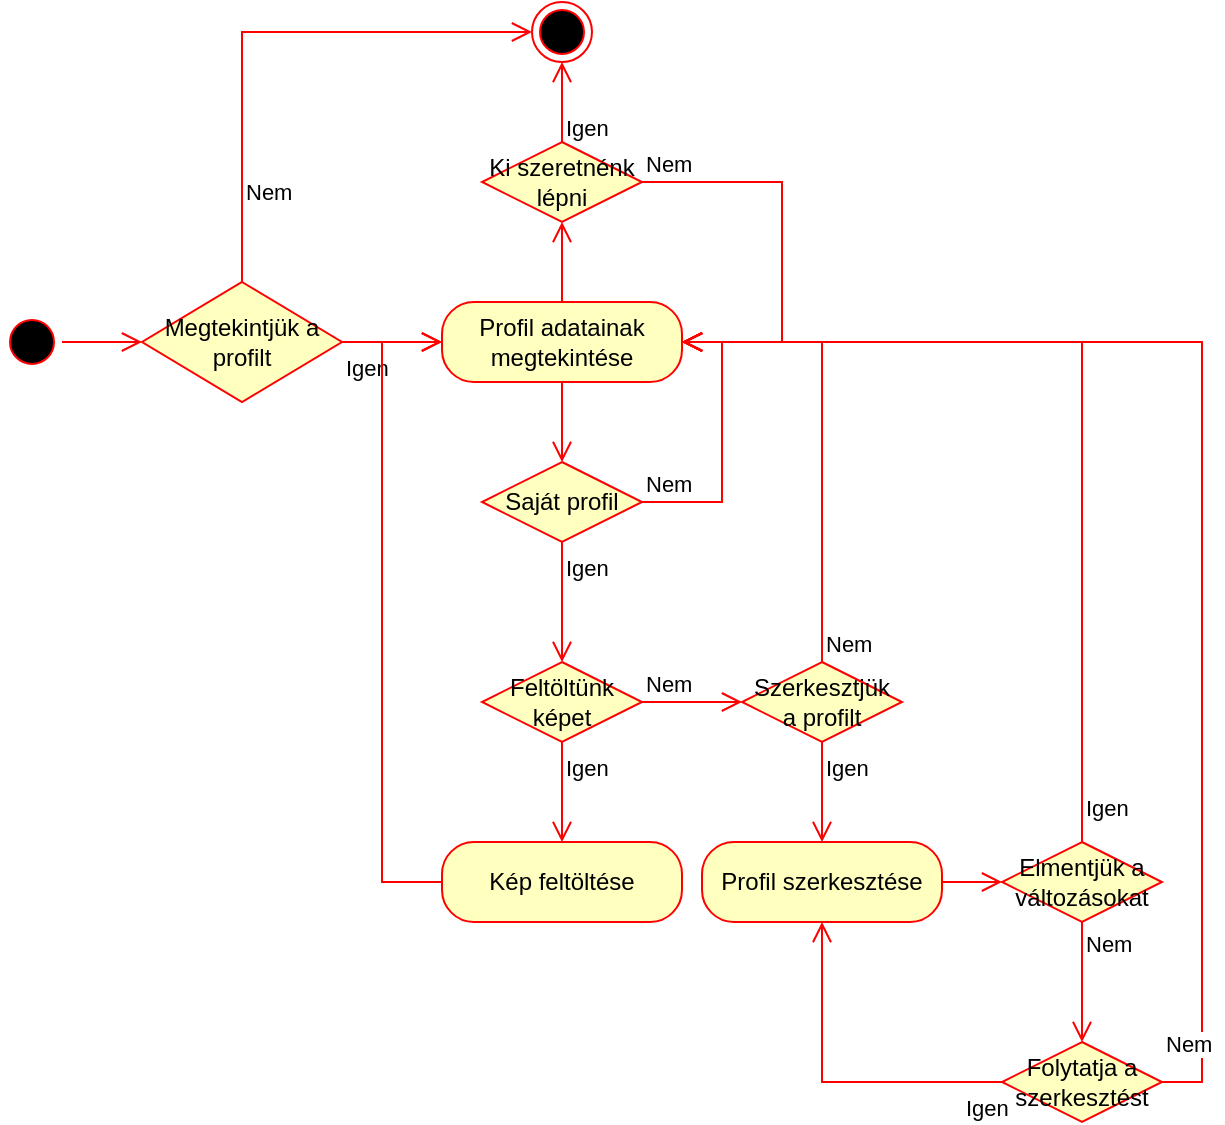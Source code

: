 <mxfile version="15.8.4" type="device"><diagram id="wFvMrshfQx3GQa9XaniT" name="1 oldal"><mxGraphModel dx="1106" dy="799" grid="1" gridSize="10" guides="1" tooltips="1" connect="1" arrows="1" fold="1" page="1" pageScale="1" pageWidth="827" pageHeight="1169" math="0" shadow="0"><root><mxCell id="0"/><mxCell id="1" parent="0"/><mxCell id="7TkzgNIaqyv85n_rLnxZ-1" value="" style="ellipse;html=1;shape=startState;fillColor=#000000;strokeColor=#ff0000;" vertex="1" parent="1"><mxGeometry y="165" width="30" height="30" as="geometry"/></mxCell><mxCell id="7TkzgNIaqyv85n_rLnxZ-2" value="" style="edgeStyle=orthogonalEdgeStyle;html=1;verticalAlign=bottom;endArrow=open;endSize=8;strokeColor=#ff0000;rounded=0;" edge="1" source="7TkzgNIaqyv85n_rLnxZ-1" parent="1" target="7TkzgNIaqyv85n_rLnxZ-3"><mxGeometry relative="1" as="geometry"><mxPoint x="75" y="120" as="targetPoint"/></mxGeometry></mxCell><mxCell id="7TkzgNIaqyv85n_rLnxZ-3" value="Megtekintjük a profilt" style="rhombus;whiteSpace=wrap;html=1;fillColor=#ffffc0;strokeColor=#ff0000;" vertex="1" parent="1"><mxGeometry x="70" y="150" width="100" height="60" as="geometry"/></mxCell><mxCell id="7TkzgNIaqyv85n_rLnxZ-4" value="Nem" style="edgeStyle=orthogonalEdgeStyle;html=1;align=left;verticalAlign=bottom;endArrow=open;endSize=8;strokeColor=#ff0000;rounded=0;" edge="1" source="7TkzgNIaqyv85n_rLnxZ-3" parent="1" target="7TkzgNIaqyv85n_rLnxZ-6"><mxGeometry x="-0.733" relative="1" as="geometry"><mxPoint x="90" y="360" as="targetPoint"/><Array as="points"><mxPoint x="120" y="25"/></Array><mxPoint as="offset"/></mxGeometry></mxCell><mxCell id="7TkzgNIaqyv85n_rLnxZ-5" value="Igen" style="edgeStyle=orthogonalEdgeStyle;html=1;align=left;verticalAlign=top;endArrow=open;endSize=8;strokeColor=#ff0000;rounded=0;" edge="1" source="7TkzgNIaqyv85n_rLnxZ-3" parent="1" target="7TkzgNIaqyv85n_rLnxZ-7"><mxGeometry x="-1" relative="1" as="geometry"><mxPoint x="200" y="180" as="targetPoint"/></mxGeometry></mxCell><mxCell id="7TkzgNIaqyv85n_rLnxZ-6" value="" style="ellipse;html=1;shape=endState;fillColor=#000000;strokeColor=#ff0000;" vertex="1" parent="1"><mxGeometry x="265" y="10" width="30" height="30" as="geometry"/></mxCell><mxCell id="7TkzgNIaqyv85n_rLnxZ-7" value="Profil adatainak megtekintése" style="rounded=1;whiteSpace=wrap;html=1;arcSize=40;fontColor=#000000;fillColor=#ffffc0;strokeColor=#ff0000;" vertex="1" parent="1"><mxGeometry x="220" y="160" width="120" height="40" as="geometry"/></mxCell><mxCell id="7TkzgNIaqyv85n_rLnxZ-8" value="" style="edgeStyle=orthogonalEdgeStyle;html=1;verticalAlign=bottom;endArrow=open;endSize=8;strokeColor=#ff0000;rounded=0;" edge="1" source="7TkzgNIaqyv85n_rLnxZ-7" parent="1" target="7TkzgNIaqyv85n_rLnxZ-9"><mxGeometry relative="1" as="geometry"><mxPoint x="410" y="340" as="targetPoint"/><Array as="points"><mxPoint x="280" y="220"/><mxPoint x="280" y="220"/></Array></mxGeometry></mxCell><mxCell id="7TkzgNIaqyv85n_rLnxZ-9" value="Saját profil" style="rhombus;whiteSpace=wrap;html=1;fillColor=#ffffc0;strokeColor=#ff0000;" vertex="1" parent="1"><mxGeometry x="240" y="240" width="80" height="40" as="geometry"/></mxCell><mxCell id="7TkzgNIaqyv85n_rLnxZ-10" value="Nem" style="edgeStyle=orthogonalEdgeStyle;html=1;align=left;verticalAlign=bottom;endArrow=open;endSize=8;strokeColor=#ff0000;rounded=0;" edge="1" source="7TkzgNIaqyv85n_rLnxZ-9" parent="1" target="7TkzgNIaqyv85n_rLnxZ-7"><mxGeometry x="-1" relative="1" as="geometry"><mxPoint x="500" y="440" as="targetPoint"/><Array as="points"><mxPoint x="360" y="260"/><mxPoint x="360" y="180"/></Array></mxGeometry></mxCell><mxCell id="7TkzgNIaqyv85n_rLnxZ-11" value="Igen" style="edgeStyle=orthogonalEdgeStyle;html=1;align=left;verticalAlign=top;endArrow=open;endSize=8;strokeColor=#ff0000;rounded=0;" edge="1" source="7TkzgNIaqyv85n_rLnxZ-9" parent="1" target="7TkzgNIaqyv85n_rLnxZ-14"><mxGeometry x="-1" relative="1" as="geometry"><mxPoint x="280" y="330" as="targetPoint"/></mxGeometry></mxCell><mxCell id="7TkzgNIaqyv85n_rLnxZ-14" value="Feltöltünk képet" style="rhombus;whiteSpace=wrap;html=1;fillColor=#ffffc0;strokeColor=#ff0000;" vertex="1" parent="1"><mxGeometry x="240" y="340" width="80" height="40" as="geometry"/></mxCell><mxCell id="7TkzgNIaqyv85n_rLnxZ-15" value="Nem" style="edgeStyle=orthogonalEdgeStyle;html=1;align=left;verticalAlign=bottom;endArrow=open;endSize=8;strokeColor=#ff0000;rounded=0;" edge="1" source="7TkzgNIaqyv85n_rLnxZ-14" parent="1" target="7TkzgNIaqyv85n_rLnxZ-19"><mxGeometry x="-1" relative="1" as="geometry"><mxPoint x="430" y="360" as="targetPoint"/><mxPoint x="330" y="360" as="sourcePoint"/></mxGeometry></mxCell><mxCell id="7TkzgNIaqyv85n_rLnxZ-16" value="Igen" style="edgeStyle=orthogonalEdgeStyle;html=1;align=left;verticalAlign=top;endArrow=open;endSize=8;strokeColor=#ff0000;rounded=0;" edge="1" source="7TkzgNIaqyv85n_rLnxZ-14" parent="1" target="7TkzgNIaqyv85n_rLnxZ-17"><mxGeometry x="-1" relative="1" as="geometry"><mxPoint x="280" y="440" as="targetPoint"/></mxGeometry></mxCell><mxCell id="7TkzgNIaqyv85n_rLnxZ-17" value="Kép feltöltése" style="rounded=1;whiteSpace=wrap;html=1;arcSize=40;fontColor=#000000;fillColor=#ffffc0;strokeColor=#ff0000;" vertex="1" parent="1"><mxGeometry x="220" y="430" width="120" height="40" as="geometry"/></mxCell><mxCell id="7TkzgNIaqyv85n_rLnxZ-18" value="" style="edgeStyle=orthogonalEdgeStyle;html=1;verticalAlign=bottom;endArrow=open;endSize=8;strokeColor=#ff0000;rounded=0;" edge="1" source="7TkzgNIaqyv85n_rLnxZ-17" parent="1" target="7TkzgNIaqyv85n_rLnxZ-7"><mxGeometry relative="1" as="geometry"><mxPoint x="280" y="560" as="targetPoint"/><Array as="points"><mxPoint x="190" y="450"/><mxPoint x="190" y="180"/></Array></mxGeometry></mxCell><mxCell id="7TkzgNIaqyv85n_rLnxZ-19" value="Szerkesztjük a profilt" style="rhombus;whiteSpace=wrap;html=1;fillColor=#ffffc0;strokeColor=#ff0000;" vertex="1" parent="1"><mxGeometry x="370" y="340" width="80" height="40" as="geometry"/></mxCell><mxCell id="7TkzgNIaqyv85n_rLnxZ-20" value="Nem" style="edgeStyle=orthogonalEdgeStyle;html=1;align=left;verticalAlign=bottom;endArrow=open;endSize=8;strokeColor=#ff0000;rounded=0;" edge="1" source="7TkzgNIaqyv85n_rLnxZ-19" parent="1" target="7TkzgNIaqyv85n_rLnxZ-7"><mxGeometry x="-1" relative="1" as="geometry"><mxPoint x="610" y="360" as="targetPoint"/><Array as="points"><mxPoint x="410" y="180"/></Array></mxGeometry></mxCell><mxCell id="7TkzgNIaqyv85n_rLnxZ-21" value="Igen" style="edgeStyle=orthogonalEdgeStyle;html=1;align=left;verticalAlign=top;endArrow=open;endSize=8;strokeColor=#ff0000;rounded=0;" edge="1" source="7TkzgNIaqyv85n_rLnxZ-19" parent="1" target="7TkzgNIaqyv85n_rLnxZ-22"><mxGeometry x="-1" relative="1" as="geometry"><mxPoint x="480" y="440" as="targetPoint"/></mxGeometry></mxCell><mxCell id="7TkzgNIaqyv85n_rLnxZ-22" value="Profil szerkesztése" style="rounded=1;whiteSpace=wrap;html=1;arcSize=40;fontColor=#000000;fillColor=#ffffc0;strokeColor=#ff0000;" vertex="1" parent="1"><mxGeometry x="350" y="430" width="120" height="40" as="geometry"/></mxCell><mxCell id="7TkzgNIaqyv85n_rLnxZ-23" value="" style="edgeStyle=orthogonalEdgeStyle;html=1;verticalAlign=bottom;endArrow=open;endSize=8;strokeColor=#ff0000;rounded=0;" edge="1" source="7TkzgNIaqyv85n_rLnxZ-22" parent="1" target="7TkzgNIaqyv85n_rLnxZ-28"><mxGeometry relative="1" as="geometry"><mxPoint x="424" y="560" as="targetPoint"/></mxGeometry></mxCell><mxCell id="7TkzgNIaqyv85n_rLnxZ-24" value="Ki szeretnénk lépni" style="rhombus;whiteSpace=wrap;html=1;fillColor=#ffffc0;strokeColor=#ff0000;" vertex="1" parent="1"><mxGeometry x="240" y="80" width="80" height="40" as="geometry"/></mxCell><mxCell id="7TkzgNIaqyv85n_rLnxZ-25" value="Nem" style="edgeStyle=orthogonalEdgeStyle;html=1;align=left;verticalAlign=bottom;endArrow=open;endSize=8;strokeColor=#ff0000;rounded=0;" edge="1" source="7TkzgNIaqyv85n_rLnxZ-24" parent="1" target="7TkzgNIaqyv85n_rLnxZ-7"><mxGeometry x="-1" relative="1" as="geometry"><mxPoint x="475" y="70" as="targetPoint"/><Array as="points"><mxPoint x="390" y="100"/><mxPoint x="390" y="180"/></Array></mxGeometry></mxCell><mxCell id="7TkzgNIaqyv85n_rLnxZ-26" value="Igen" style="edgeStyle=orthogonalEdgeStyle;html=1;align=left;verticalAlign=top;endArrow=open;endSize=8;strokeColor=#ff0000;rounded=0;" edge="1" source="7TkzgNIaqyv85n_rLnxZ-24" parent="1" target="7TkzgNIaqyv85n_rLnxZ-6"><mxGeometry relative="1" as="geometry"><mxPoint x="335" y="150" as="targetPoint"/><mxPoint as="offset"/></mxGeometry></mxCell><mxCell id="7TkzgNIaqyv85n_rLnxZ-27" value="" style="edgeStyle=orthogonalEdgeStyle;html=1;verticalAlign=bottom;endArrow=open;endSize=8;strokeColor=#ff0000;rounded=0;" edge="1" parent="1" source="7TkzgNIaqyv85n_rLnxZ-7" target="7TkzgNIaqyv85n_rLnxZ-24"><mxGeometry relative="1" as="geometry"><mxPoint x="290" y="570" as="targetPoint"/><mxPoint x="290" y="480" as="sourcePoint"/></mxGeometry></mxCell><mxCell id="7TkzgNIaqyv85n_rLnxZ-28" value="Elmentjük a változásokat" style="rhombus;whiteSpace=wrap;html=1;fillColor=#ffffc0;strokeColor=#ff0000;" vertex="1" parent="1"><mxGeometry x="500" y="430" width="80" height="40" as="geometry"/></mxCell><mxCell id="7TkzgNIaqyv85n_rLnxZ-29" value="Nem" style="edgeStyle=orthogonalEdgeStyle;html=1;align=left;verticalAlign=bottom;endArrow=open;endSize=8;strokeColor=#ff0000;rounded=0;" edge="1" source="7TkzgNIaqyv85n_rLnxZ-28" parent="1" target="7TkzgNIaqyv85n_rLnxZ-32"><mxGeometry x="-0.333" relative="1" as="geometry"><mxPoint x="540" y="510" as="targetPoint"/><Array as="points"/><mxPoint as="offset"/></mxGeometry></mxCell><mxCell id="7TkzgNIaqyv85n_rLnxZ-30" value="Igen" style="edgeStyle=orthogonalEdgeStyle;html=1;align=left;verticalAlign=top;endArrow=open;endSize=8;strokeColor=#ff0000;rounded=0;" edge="1" source="7TkzgNIaqyv85n_rLnxZ-28" parent="1" target="7TkzgNIaqyv85n_rLnxZ-7"><mxGeometry x="-0.867" relative="1" as="geometry"><mxPoint x="570" y="330" as="targetPoint"/><Array as="points"><mxPoint x="540" y="180"/></Array><mxPoint as="offset"/></mxGeometry></mxCell><mxCell id="7TkzgNIaqyv85n_rLnxZ-32" value="Folytatja a szerkesztést" style="rhombus;whiteSpace=wrap;html=1;fillColor=#ffffc0;strokeColor=#ff0000;" vertex="1" parent="1"><mxGeometry x="500" y="530" width="80" height="40" as="geometry"/></mxCell><mxCell id="7TkzgNIaqyv85n_rLnxZ-33" value="Nem" style="edgeStyle=orthogonalEdgeStyle;html=1;align=left;verticalAlign=bottom;endArrow=open;endSize=8;strokeColor=#ff0000;rounded=0;" edge="1" source="7TkzgNIaqyv85n_rLnxZ-32" parent="1" target="7TkzgNIaqyv85n_rLnxZ-7"><mxGeometry x="-1" y="10" relative="1" as="geometry"><mxPoint x="570" y="580" as="targetPoint"/><Array as="points"><mxPoint x="600" y="550"/><mxPoint x="600" y="180"/></Array><mxPoint as="offset"/></mxGeometry></mxCell><mxCell id="7TkzgNIaqyv85n_rLnxZ-34" value="Igen" style="edgeStyle=orthogonalEdgeStyle;html=1;align=left;verticalAlign=top;endArrow=open;endSize=8;strokeColor=#ff0000;rounded=0;" edge="1" source="7TkzgNIaqyv85n_rLnxZ-32" parent="1" target="7TkzgNIaqyv85n_rLnxZ-22"><mxGeometry x="-0.765" relative="1" as="geometry"><mxPoint x="430" y="660" as="targetPoint"/><mxPoint as="offset"/></mxGeometry></mxCell></root></mxGraphModel></diagram></mxfile>
